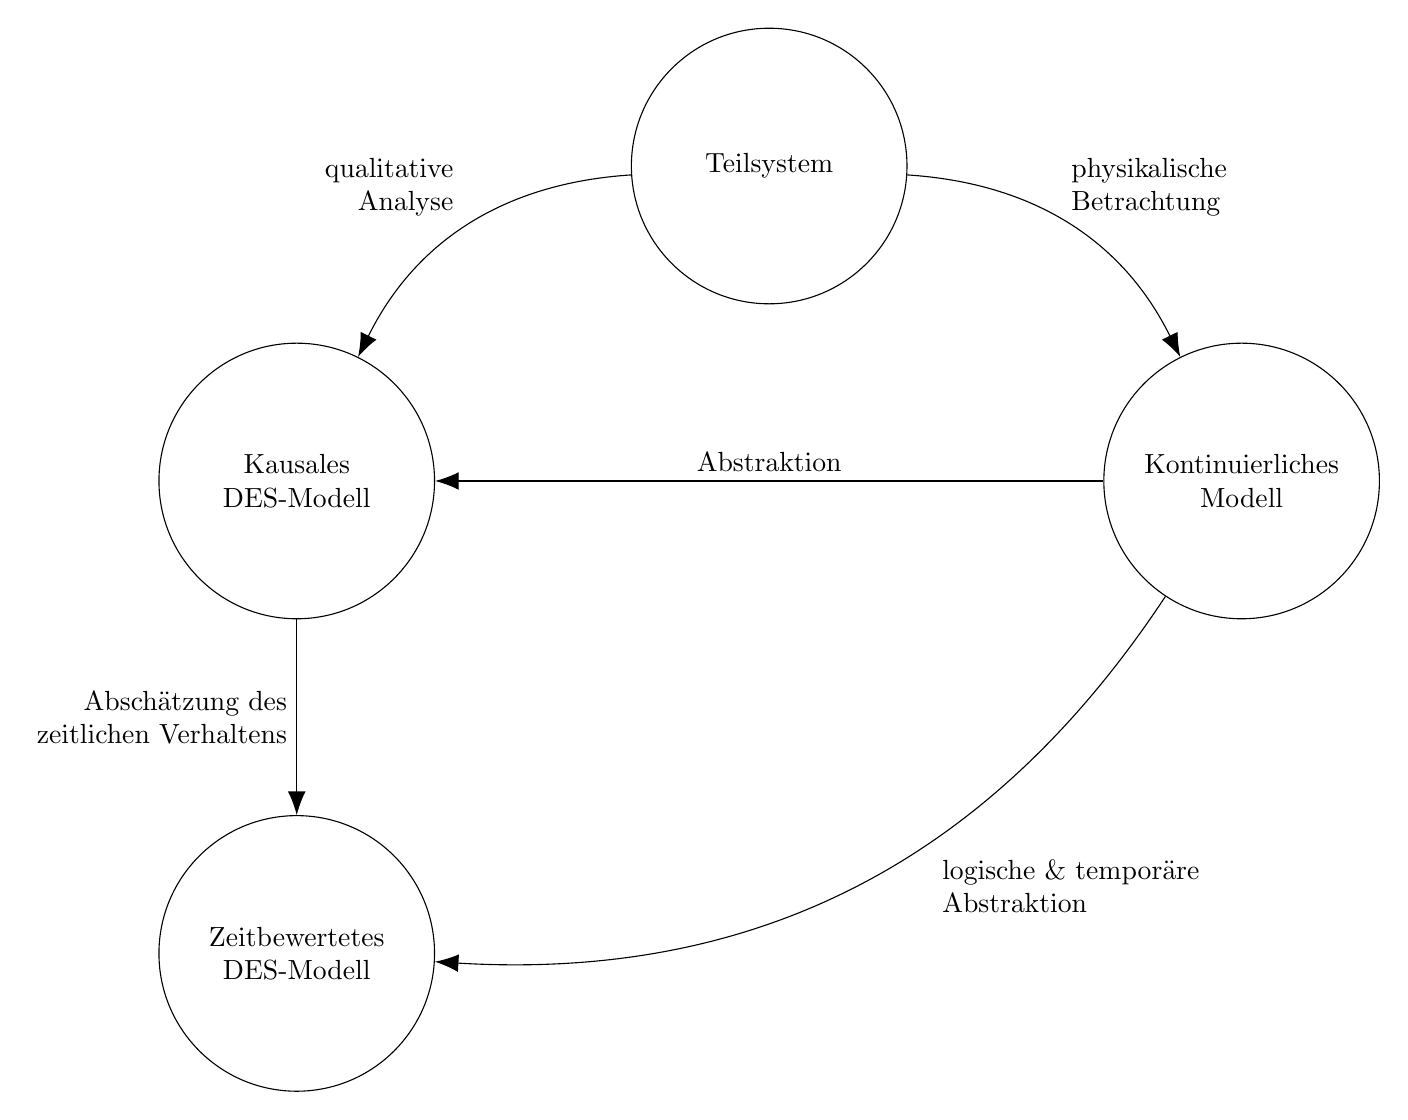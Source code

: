 \begin{tikzpicture}[]

\node[draw,circle,align=center,minimum size=3.5cm] (n1) at (0,0) {Zeitbewertetes\\DES-Modell};
\node[draw,circle,align=center,minimum size=3.5cm] (n2) at (0,6) {Kausales\\DES-Modell};
\node[draw,circle,align=center,minimum size=3.5cm] (n3) at (6,10) {Teilsystem};
\node[draw,circle,align=center,minimum size=3.5cm] (n4) at (12,6) {Kontinuierliches\\Modell};

\path[-{Latex[length=3mm]}] (n2)  edge node[anchor=east,align=right] {Abschätzung des\\ zeitlichen Verhaltens} (n1);
\path[-{Latex[length=3mm]}] (n3)  edge[bend right] node[anchor=south,align=right,xshift=-1cm] {qualitative\\Analyse} (n2);
\path[-{Latex[length=3mm]}] (n3)  edge[bend left] node[anchor=south,align=left,xshift=1cm] {physikalische\\Betrachtung} (n4);
\path[-{Latex[length=3mm]}] (n4)  edge node[anchor=south,align=right] {Abstraktion} (n2);
\path[-{Latex[length=3mm]}] (n4)  edge[bend left] node[anchor=west,align=left,xshift=1cm] {logische \& temporäre\\Abstraktion} (n1);

\end{tikzpicture}
